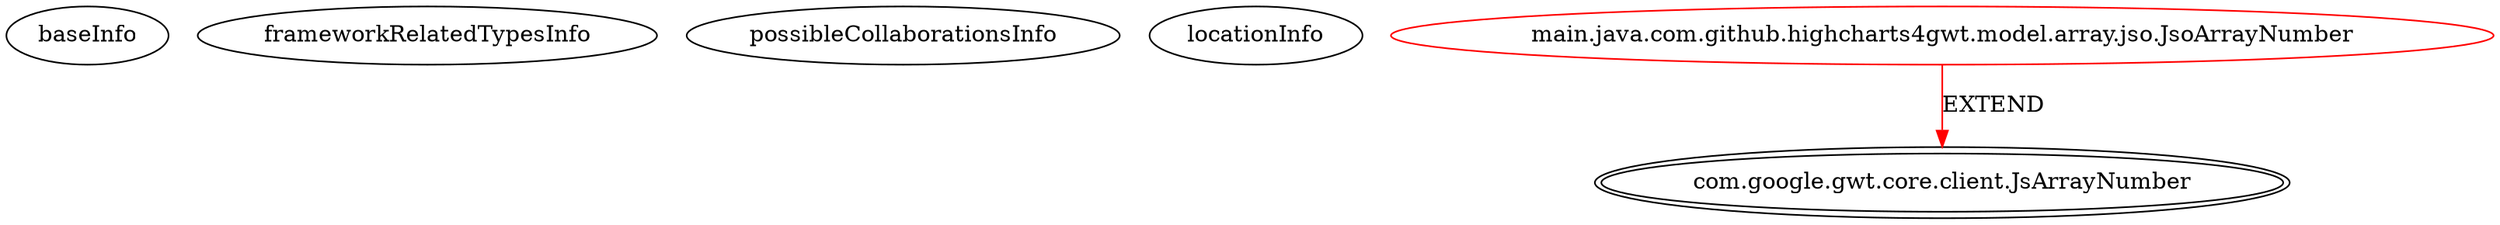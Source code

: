 digraph {
baseInfo[graphId=1416,category="extension_graph",isAnonymous=false,possibleRelation=false]
frameworkRelatedTypesInfo[0="com.google.gwt.core.client.JsArrayNumber"]
possibleCollaborationsInfo[]
locationInfo[projectName="highcharts4gwt-highcharts",filePath="/highcharts4gwt-highcharts/highchart-wrapper-master/src/main/java/com/github/highcharts4gwt/model/array/jso/JsoArrayNumber.java",contextSignature="JsoArrayNumber",graphId="1416"]
0[label="main.java.com.github.highcharts4gwt.model.array.jso.JsoArrayNumber",vertexType="ROOT_CLIENT_CLASS_DECLARATION",isFrameworkType=false,color=red]
1[label="com.google.gwt.core.client.JsArrayNumber",vertexType="FRAMEWORK_CLASS_TYPE",isFrameworkType=true,peripheries=2]
0->1[label="EXTEND",color=red]
}
